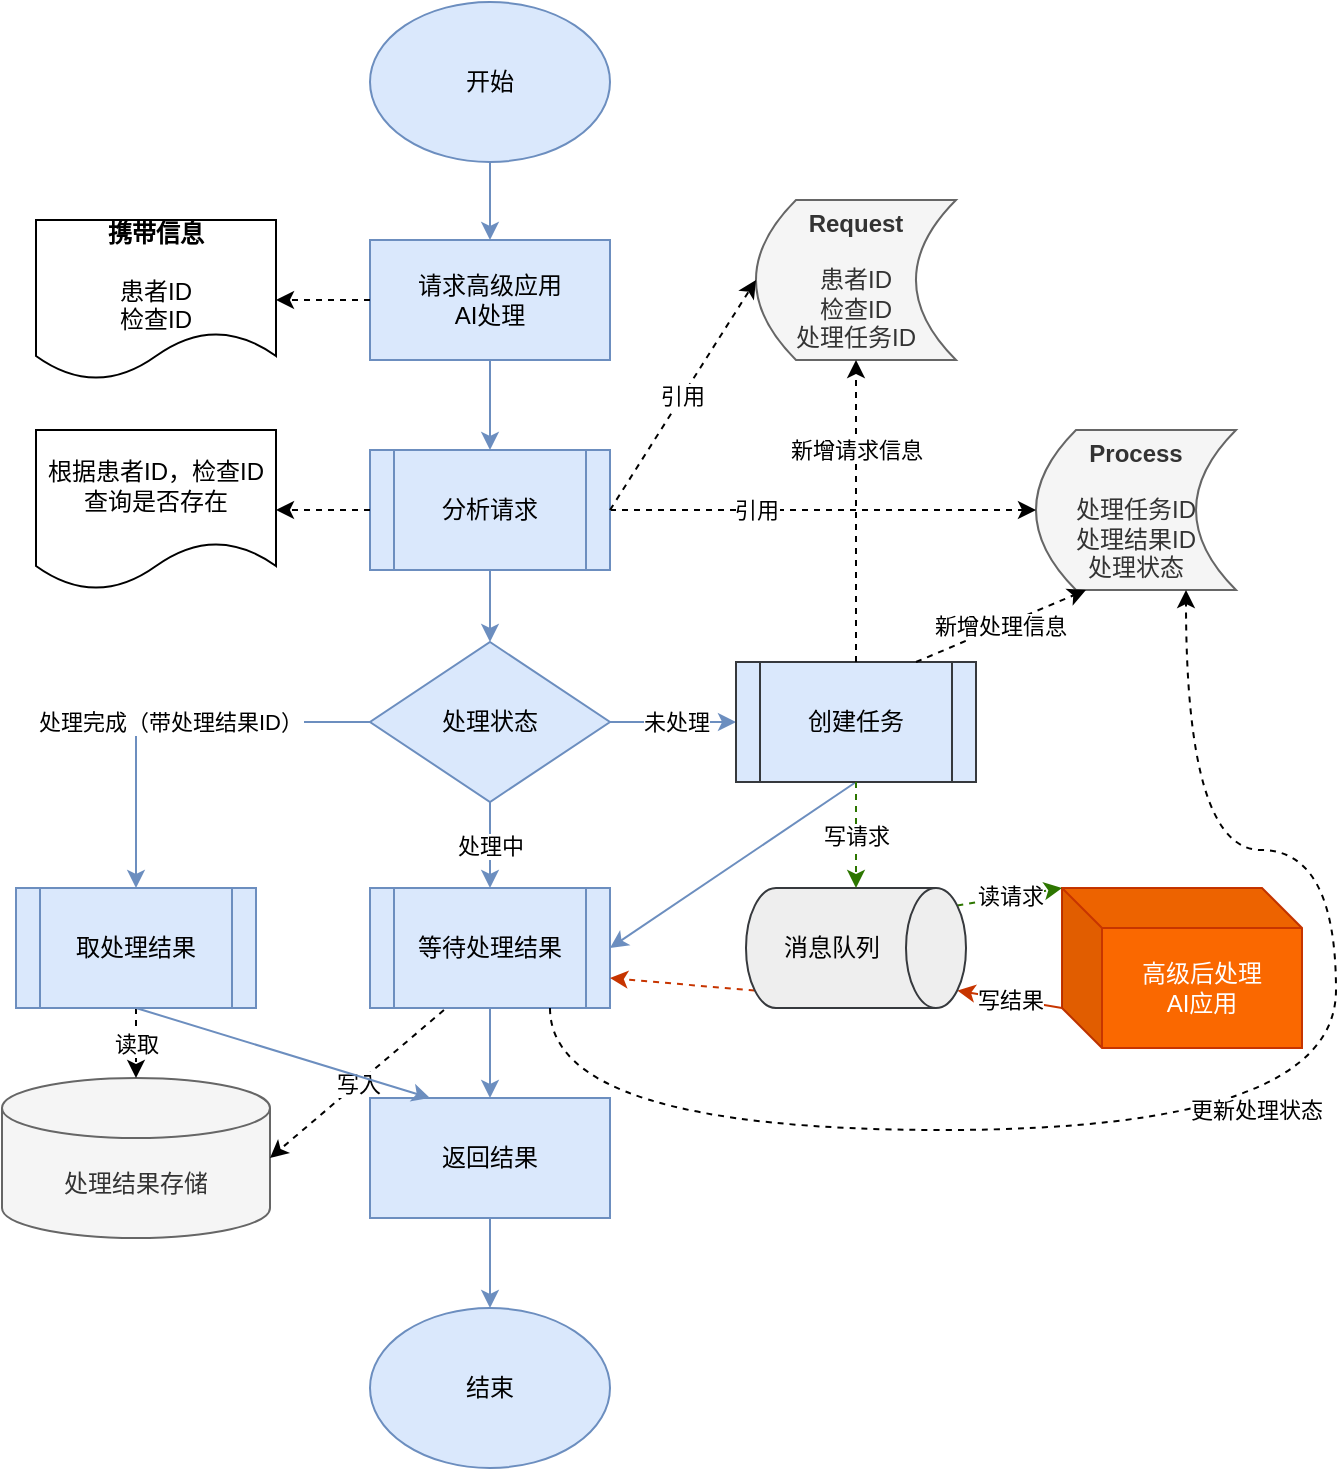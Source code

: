 <mxfile version="13.9.9" type="device"><diagram id="MA1Ir1e8mKovpcSbv8BP" name="Page-1"><mxGraphModel dx="1086" dy="926" grid="1" gridSize="10" guides="1" tooltips="1" connect="1" arrows="1" fold="1" page="1" pageScale="1" pageWidth="827" pageHeight="1169" math="0" shadow="0"><root><mxCell id="0"/><mxCell id="1" parent="0"/><mxCell id="mLOlmbpQtk8eAfT9PGX5-1" value="&lt;b&gt;Request&lt;br&gt;&lt;/b&gt;&lt;br&gt;患者ID&lt;br&gt;检查ID&lt;br&gt;处理任务ID" style="shape=dataStorage;whiteSpace=wrap;html=1;fixedSize=1;fillColor=#f5f5f5;strokeColor=#666666;fontColor=#333333;" parent="1" vertex="1"><mxGeometry x="430" y="115" width="100" height="80" as="geometry"/></mxCell><mxCell id="mLOlmbpQtk8eAfT9PGX5-2" value="&lt;b&gt;Process&lt;br&gt;&lt;/b&gt;&lt;br&gt;处理任务ID&lt;br&gt;处理结果ID&lt;br&gt;处理状态" style="shape=dataStorage;whiteSpace=wrap;html=1;fixedSize=1;fillColor=#f5f5f5;strokeColor=#666666;fontColor=#333333;" parent="1" vertex="1"><mxGeometry x="570" y="230" width="100" height="80" as="geometry"/></mxCell><mxCell id="mLOlmbpQtk8eAfT9PGX5-3" value="处理结果存储" style="shape=cylinder3;whiteSpace=wrap;html=1;boundedLbl=1;backgroundOutline=1;size=15;fillColor=#f5f5f5;strokeColor=#666666;fontColor=#333333;" parent="1" vertex="1"><mxGeometry x="53" y="554" width="134" height="80" as="geometry"/></mxCell><mxCell id="mLOlmbpQtk8eAfT9PGX5-46" style="edgeStyle=orthogonalEdgeStyle;rounded=0;orthogonalLoop=1;jettySize=auto;html=1;entryX=0.5;entryY=0;entryDx=0;entryDy=0;fillColor=#dae8fc;strokeColor=#6c8ebf;" parent="1" source="mLOlmbpQtk8eAfT9PGX5-10" target="mLOlmbpQtk8eAfT9PGX5-47" edge="1"><mxGeometry relative="1" as="geometry"><mxPoint x="297" y="140" as="targetPoint"/></mxGeometry></mxCell><mxCell id="mLOlmbpQtk8eAfT9PGX5-10" value="开始" style="ellipse;whiteSpace=wrap;html=1;fillColor=#dae8fc;strokeColor=#6c8ebf;" parent="1" vertex="1"><mxGeometry x="237" y="16" width="120" height="80" as="geometry"/></mxCell><mxCell id="mLOlmbpQtk8eAfT9PGX5-25" style="edgeStyle=orthogonalEdgeStyle;rounded=0;orthogonalLoop=1;jettySize=auto;html=1;exitX=0.5;exitY=1;exitDx=0;exitDy=0;entryX=0.5;entryY=0;entryDx=0;entryDy=0;fillColor=#dae8fc;strokeColor=#6c8ebf;" parent="1" source="mLOlmbpQtk8eAfT9PGX5-47" target="mLOlmbpQtk8eAfT9PGX5-12" edge="1"><mxGeometry relative="1" as="geometry"><mxPoint x="297" y="200" as="sourcePoint"/></mxGeometry></mxCell><mxCell id="mLOlmbpQtk8eAfT9PGX5-26" style="edgeStyle=orthogonalEdgeStyle;rounded=0;orthogonalLoop=1;jettySize=auto;html=1;exitX=0.5;exitY=1;exitDx=0;exitDy=0;entryX=0.5;entryY=0;entryDx=0;entryDy=0;fillColor=#dae8fc;strokeColor=#6c8ebf;" parent="1" source="mLOlmbpQtk8eAfT9PGX5-12" target="mLOlmbpQtk8eAfT9PGX5-13" edge="1"><mxGeometry relative="1" as="geometry"/></mxCell><mxCell id="mLOlmbpQtk8eAfT9PGX5-37" value="引用" style="edgeStyle=none;rounded=0;orthogonalLoop=1;jettySize=auto;html=1;exitX=1;exitY=0.5;exitDx=0;exitDy=0;entryX=0;entryY=0.5;entryDx=0;entryDy=0;dashed=1;" parent="1" source="mLOlmbpQtk8eAfT9PGX5-12" target="mLOlmbpQtk8eAfT9PGX5-2" edge="1"><mxGeometry x="-0.315" relative="1" as="geometry"><mxPoint as="offset"/></mxGeometry></mxCell><mxCell id="mLOlmbpQtk8eAfT9PGX5-12" value="分析请求" style="shape=process;whiteSpace=wrap;html=1;backgroundOutline=1;fillColor=#dae8fc;strokeColor=#6c8ebf;" parent="1" vertex="1"><mxGeometry x="237" y="240" width="120" height="60" as="geometry"/></mxCell><mxCell id="mLOlmbpQtk8eAfT9PGX5-41" value="处理完成（带处理结果ID）" style="edgeStyle=orthogonalEdgeStyle;rounded=0;orthogonalLoop=1;jettySize=auto;html=1;entryX=0.5;entryY=0;entryDx=0;entryDy=0;exitX=0;exitY=0.5;exitDx=0;exitDy=0;fillColor=#dae8fc;strokeColor=#6c8ebf;" parent="1" source="mLOlmbpQtk8eAfT9PGX5-13" target="mLOlmbpQtk8eAfT9PGX5-44" edge="1"><mxGeometry relative="1" as="geometry"><mxPoint x="127" y="450" as="targetPoint"/></mxGeometry></mxCell><mxCell id="mLOlmbpQtk8eAfT9PGX5-42" value="处理中" style="edgeStyle=none;rounded=0;orthogonalLoop=1;jettySize=auto;html=1;exitX=0.5;exitY=1;exitDx=0;exitDy=0;fillColor=#dae8fc;strokeColor=#6c8ebf;" parent="1" source="mLOlmbpQtk8eAfT9PGX5-13" target="mLOlmbpQtk8eAfT9PGX5-14" edge="1"><mxGeometry relative="1" as="geometry"/></mxCell><mxCell id="mLOlmbpQtk8eAfT9PGX5-62" value="未处理" style="edgeStyle=orthogonalEdgeStyle;rounded=0;orthogonalLoop=1;jettySize=auto;html=1;exitX=1;exitY=0.5;exitDx=0;exitDy=0;entryX=0;entryY=0.5;entryDx=0;entryDy=0;fillColor=#cce5ff;strokeColor=#6C8EBF;" parent="1" source="mLOlmbpQtk8eAfT9PGX5-13" target="mLOlmbpQtk8eAfT9PGX5-61" edge="1"><mxGeometry x="0.048" relative="1" as="geometry"><mxPoint as="offset"/></mxGeometry></mxCell><mxCell id="mLOlmbpQtk8eAfT9PGX5-13" value="处理状态" style="rhombus;whiteSpace=wrap;html=1;fillColor=#dae8fc;strokeColor=#6c8ebf;" parent="1" vertex="1"><mxGeometry x="237" y="336" width="120" height="80" as="geometry"/></mxCell><mxCell id="mLOlmbpQtk8eAfT9PGX5-35" style="edgeStyle=orthogonalEdgeStyle;rounded=0;orthogonalLoop=1;jettySize=auto;html=1;exitX=0.5;exitY=1;exitDx=0;exitDy=0;entryX=0.5;entryY=0;entryDx=0;entryDy=0;fillColor=#dae8fc;strokeColor=#6c8ebf;" parent="1" source="mLOlmbpQtk8eAfT9PGX5-14" target="mLOlmbpQtk8eAfT9PGX5-29" edge="1"><mxGeometry relative="1" as="geometry"/></mxCell><mxCell id="mLOlmbpQtk8eAfT9PGX5-54" style="rounded=0;orthogonalLoop=1;jettySize=auto;html=1;exitX=0.5;exitY=1;exitDx=0;exitDy=0;fillColor=#cce5ff;entryX=1;entryY=0.5;entryDx=0;entryDy=0;strokeColor=#6C8EBF;" parent="1" source="mLOlmbpQtk8eAfT9PGX5-61" target="mLOlmbpQtk8eAfT9PGX5-14" edge="1"><mxGeometry relative="1" as="geometry"><mxPoint x="430" y="580" as="targetPoint"/></mxGeometry></mxCell><mxCell id="mLOlmbpQtk8eAfT9PGX5-14" value="等待处理结果" style="shape=process;whiteSpace=wrap;html=1;backgroundOutline=1;fillColor=#dae8fc;strokeColor=#6c8ebf;" parent="1" vertex="1"><mxGeometry x="237" y="459" width="120" height="60" as="geometry"/></mxCell><mxCell id="mLOlmbpQtk8eAfT9PGX5-58" value="写结果" style="rounded=0;orthogonalLoop=1;jettySize=auto;html=1;exitX=0;exitY=0;exitDx=0;exitDy=60;exitPerimeter=0;entryX=0.855;entryY=0;entryDx=0;entryDy=4.35;entryPerimeter=0;strokeColor=#C73500;fillColor=#fa6800;" parent="1" source="mLOlmbpQtk8eAfT9PGX5-15" target="mLOlmbpQtk8eAfT9PGX5-17" edge="1"><mxGeometry relative="1" as="geometry"/></mxCell><mxCell id="mLOlmbpQtk8eAfT9PGX5-15" value="高级后处理&lt;br&gt;AI应用" style="shape=cube;whiteSpace=wrap;html=1;boundedLbl=1;backgroundOutline=1;darkOpacity=0.05;darkOpacity2=0.1;fillColor=#fa6800;strokeColor=#C73500;fontColor=#ffffff;" parent="1" vertex="1"><mxGeometry x="583" y="459" width="120" height="80" as="geometry"/></mxCell><mxCell id="mLOlmbpQtk8eAfT9PGX5-55" style="rounded=0;orthogonalLoop=1;jettySize=auto;html=1;exitX=0.855;exitY=1;exitDx=0;exitDy=-4.35;exitPerimeter=0;entryX=1;entryY=0.75;entryDx=0;entryDy=0;dashed=1;strokeColor=#C73500;fillColor=#fa6800;" parent="1" source="mLOlmbpQtk8eAfT9PGX5-17" target="mLOlmbpQtk8eAfT9PGX5-14" edge="1"><mxGeometry relative="1" as="geometry"/></mxCell><mxCell id="mLOlmbpQtk8eAfT9PGX5-57" value="读请求" style="rounded=0;orthogonalLoop=1;jettySize=auto;html=1;exitX=0.145;exitY=0;exitDx=0;exitDy=4.35;exitPerimeter=0;entryX=0;entryY=0;entryDx=0;entryDy=0;entryPerimeter=0;dashed=1;strokeColor=#2D7600;fillColor=#60a917;" parent="1" source="mLOlmbpQtk8eAfT9PGX5-17" target="mLOlmbpQtk8eAfT9PGX5-15" edge="1"><mxGeometry relative="1" as="geometry"/></mxCell><mxCell id="mLOlmbpQtk8eAfT9PGX5-17" value="消息队列" style="shape=cylinder3;whiteSpace=wrap;html=1;boundedLbl=1;backgroundOutline=1;size=15;rotation=90;verticalAlign=middle;horizontal=0;fillColor=#eeeeee;strokeColor=#36393d;" parent="1" vertex="1"><mxGeometry x="450" y="434" width="60" height="110" as="geometry"/></mxCell><mxCell id="mLOlmbpQtk8eAfT9PGX5-27" value="引用" style="endArrow=classic;html=1;exitX=1;exitY=0.5;exitDx=0;exitDy=0;entryX=0;entryY=0.5;entryDx=0;entryDy=0;dashed=1;" parent="1" source="mLOlmbpQtk8eAfT9PGX5-12" target="mLOlmbpQtk8eAfT9PGX5-1" edge="1"><mxGeometry width="50" height="50" relative="1" as="geometry"><mxPoint x="177" y="320" as="sourcePoint"/><mxPoint x="227" y="270" as="targetPoint"/></mxGeometry></mxCell><mxCell id="mLOlmbpQtk8eAfT9PGX5-36" value="写入" style="rounded=0;orthogonalLoop=1;jettySize=auto;html=1;exitX=0.308;exitY=1.017;exitDx=0;exitDy=0;entryX=1;entryY=0.5;entryDx=0;entryDy=0;entryPerimeter=0;dashed=1;exitPerimeter=0;" parent="1" source="mLOlmbpQtk8eAfT9PGX5-14" target="mLOlmbpQtk8eAfT9PGX5-3" edge="1"><mxGeometry relative="1" as="geometry"/></mxCell><mxCell id="mLOlmbpQtk8eAfT9PGX5-40" style="edgeStyle=none;rounded=0;orthogonalLoop=1;jettySize=auto;html=1;exitX=0.5;exitY=1;exitDx=0;exitDy=0;entryX=0.5;entryY=0;entryDx=0;entryDy=0;fillColor=#dae8fc;strokeColor=#6c8ebf;" parent="1" source="mLOlmbpQtk8eAfT9PGX5-29" target="mLOlmbpQtk8eAfT9PGX5-34" edge="1"><mxGeometry relative="1" as="geometry"><mxPoint x="297" y="684" as="targetPoint"/></mxGeometry></mxCell><mxCell id="mLOlmbpQtk8eAfT9PGX5-29" value="返回结果" style="rounded=0;whiteSpace=wrap;html=1;fillColor=#dae8fc;strokeColor=#6c8ebf;" parent="1" vertex="1"><mxGeometry x="237" y="564" width="120" height="60" as="geometry"/></mxCell><mxCell id="mLOlmbpQtk8eAfT9PGX5-34" value="结束" style="ellipse;whiteSpace=wrap;html=1;fillColor=#dae8fc;strokeColor=#6c8ebf;" parent="1" vertex="1"><mxGeometry x="237" y="669" width="120" height="80" as="geometry"/></mxCell><mxCell id="mLOlmbpQtk8eAfT9PGX5-39" value="读取" style="edgeStyle=none;rounded=0;orthogonalLoop=1;jettySize=auto;html=1;entryX=0.5;entryY=0;entryDx=0;entryDy=0;entryPerimeter=0;dashed=1;exitX=0.5;exitY=1;exitDx=0;exitDy=0;" parent="1" source="mLOlmbpQtk8eAfT9PGX5-44" target="mLOlmbpQtk8eAfT9PGX5-3" edge="1"><mxGeometry relative="1" as="geometry"><mxPoint x="150" y="539" as="sourcePoint"/></mxGeometry></mxCell><mxCell id="mLOlmbpQtk8eAfT9PGX5-43" style="edgeStyle=none;rounded=0;orthogonalLoop=1;jettySize=auto;html=1;exitX=0.5;exitY=1;exitDx=0;exitDy=0;entryX=0.25;entryY=0;entryDx=0;entryDy=0;fillColor=#dae8fc;strokeColor=#6c8ebf;" parent="1" source="mLOlmbpQtk8eAfT9PGX5-44" target="mLOlmbpQtk8eAfT9PGX5-29" edge="1"><mxGeometry relative="1" as="geometry"><mxPoint x="127" y="519" as="sourcePoint"/></mxGeometry></mxCell><mxCell id="mLOlmbpQtk8eAfT9PGX5-44" value="取处理结果" style="shape=process;whiteSpace=wrap;html=1;backgroundOutline=1;fillColor=#dae8fc;strokeColor=#6c8ebf;" parent="1" vertex="1"><mxGeometry x="60" y="459" width="120" height="60" as="geometry"/></mxCell><mxCell id="mLOlmbpQtk8eAfT9PGX5-47" value="请求高级应用&lt;br&gt;AI处理" style="rounded=0;whiteSpace=wrap;html=1;fillColor=#dae8fc;strokeColor=#6c8ebf;" parent="1" vertex="1"><mxGeometry x="237" y="135" width="120" height="60" as="geometry"/></mxCell><mxCell id="mLOlmbpQtk8eAfT9PGX5-48" value="&lt;b&gt;携带信息&lt;br&gt;&lt;/b&gt;&lt;br&gt;患者ID&lt;br&gt;检查ID" style="shape=document;whiteSpace=wrap;html=1;boundedLbl=1;" parent="1" vertex="1"><mxGeometry x="70" y="125" width="120" height="80" as="geometry"/></mxCell><mxCell id="mLOlmbpQtk8eAfT9PGX5-49" value="" style="endArrow=classic;html=1;dashed=1;exitX=0;exitY=0.5;exitDx=0;exitDy=0;entryX=1;entryY=0.5;entryDx=0;entryDy=0;" parent="1" source="mLOlmbpQtk8eAfT9PGX5-47" target="mLOlmbpQtk8eAfT9PGX5-48" edge="1"><mxGeometry width="50" height="50" relative="1" as="geometry"><mxPoint x="110" y="330" as="sourcePoint"/><mxPoint x="160" y="280" as="targetPoint"/></mxGeometry></mxCell><mxCell id="mLOlmbpQtk8eAfT9PGX5-59" value="根据患者ID，检查ID查询是否存在" style="shape=document;whiteSpace=wrap;html=1;boundedLbl=1;" parent="1" vertex="1"><mxGeometry x="70" y="230" width="120" height="80" as="geometry"/></mxCell><mxCell id="mLOlmbpQtk8eAfT9PGX5-60" value="" style="endArrow=classic;html=1;dashed=1;exitX=0;exitY=0.5;exitDx=0;exitDy=0;entryX=1;entryY=0.5;entryDx=0;entryDy=0;" parent="1" source="mLOlmbpQtk8eAfT9PGX5-12" target="mLOlmbpQtk8eAfT9PGX5-59" edge="1"><mxGeometry width="50" height="50" relative="1" as="geometry"><mxPoint x="20" y="370" as="sourcePoint"/><mxPoint x="70" y="320" as="targetPoint"/></mxGeometry></mxCell><mxCell id="mLOlmbpQtk8eAfT9PGX5-61" value="创建任务" style="shape=process;whiteSpace=wrap;html=1;backgroundOutline=1;strokeColor=#36393d;fillColor=#DAE8FC;" parent="1" vertex="1"><mxGeometry x="420" y="346" width="120" height="60" as="geometry"/></mxCell><mxCell id="mLOlmbpQtk8eAfT9PGX5-63" value="新增请求信息" style="endArrow=classic;html=1;exitX=0.5;exitY=0;exitDx=0;exitDy=0;entryX=0.5;entryY=1;entryDx=0;entryDy=0;dashed=1;" parent="1" source="mLOlmbpQtk8eAfT9PGX5-61" target="mLOlmbpQtk8eAfT9PGX5-1" edge="1"><mxGeometry x="0.404" width="50" height="50" relative="1" as="geometry"><mxPoint x="630" y="390" as="sourcePoint"/><mxPoint x="680" y="340" as="targetPoint"/><mxPoint as="offset"/></mxGeometry></mxCell><mxCell id="mLOlmbpQtk8eAfT9PGX5-64" value="写请求" style="endArrow=classic;html=1;exitX=0.5;exitY=1;exitDx=0;exitDy=0;entryX=0;entryY=0.5;entryDx=0;entryDy=0;entryPerimeter=0;dashed=1;strokeColor=#2D7600;" parent="1" source="mLOlmbpQtk8eAfT9PGX5-61" target="mLOlmbpQtk8eAfT9PGX5-17" edge="1"><mxGeometry width="50" height="50" relative="1" as="geometry"><mxPoint x="710" y="390" as="sourcePoint"/><mxPoint x="760" y="340" as="targetPoint"/></mxGeometry></mxCell><mxCell id="mLOlmbpQtk8eAfT9PGX5-66" value="更新处理状态" style="endArrow=classic;html=1;dashed=1;exitX=0.75;exitY=1;exitDx=0;exitDy=0;entryX=0.75;entryY=1;entryDx=0;entryDy=0;edgeStyle=orthogonalEdgeStyle;curved=1;" parent="1" source="mLOlmbpQtk8eAfT9PGX5-14" target="mLOlmbpQtk8eAfT9PGX5-2" edge="1"><mxGeometry x="0.036" y="10" width="50" height="50" relative="1" as="geometry"><mxPoint x="600" y="720" as="sourcePoint"/><mxPoint x="650" y="670" as="targetPoint"/><Array as="points"><mxPoint x="327" y="580"/><mxPoint x="720" y="580"/><mxPoint x="720" y="440"/><mxPoint x="645" y="440"/></Array><mxPoint as="offset"/></mxGeometry></mxCell><mxCell id="mLOlmbpQtk8eAfT9PGX5-67" value="新增处理信息" style="endArrow=classic;html=1;dashed=1;strokeColor=#000000;exitX=0.75;exitY=0;exitDx=0;exitDy=0;entryX=0.25;entryY=1;entryDx=0;entryDy=0;" parent="1" source="mLOlmbpQtk8eAfT9PGX5-61" target="mLOlmbpQtk8eAfT9PGX5-2" edge="1"><mxGeometry width="50" height="50" relative="1" as="geometry"><mxPoint x="550" y="370" as="sourcePoint"/><mxPoint x="600" y="320" as="targetPoint"/></mxGeometry></mxCell></root></mxGraphModel></diagram></mxfile>